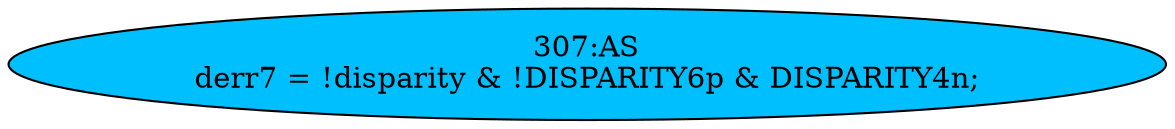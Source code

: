 strict digraph "" {
	node [label="\N"];
	"307:AS"	 [ast="<pyverilog.vparser.ast.Assign object at 0x7f14ceede750>",
		def_var="['derr7']",
		fillcolor=deepskyblue,
		label="307:AS
derr7 = !disparity & !DISPARITY6p & DISPARITY4n;",
		statements="[]",
		style=filled,
		typ=Assign,
		use_var="['disparity', 'DISPARITY6p', 'DISPARITY4n']"];
}
